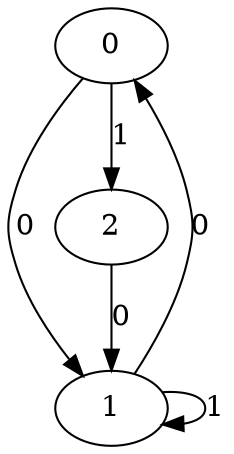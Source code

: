 digraph example {
    0 -> 1 [ label="0" ];
    0 -> 2 [ label="1" ];
    1 -> 0 [ label="0" ];
    1 -> 1 [ label="1" ];
    2 -> 1 [ label="0" ];
    // 2 -> 1 [ label="1" ];
}